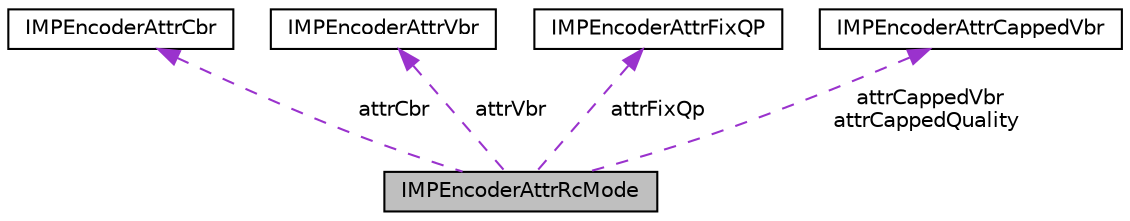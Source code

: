 digraph "IMPEncoderAttrRcMode"
{
 // LATEX_PDF_SIZE
  edge [fontname="Helvetica",fontsize="10",labelfontname="Helvetica",labelfontsize="10"];
  node [fontname="Helvetica",fontsize="10",shape=record];
  Node1 [label="IMPEncoderAttrRcMode",height=0.2,width=0.4,color="black", fillcolor="grey75", style="filled", fontcolor="black",tooltip=" "];
  Node2 -> Node1 [dir="back",color="darkorchid3",fontsize="10",style="dashed",label=" attrCbr" ,fontname="Helvetica"];
  Node2 [label="IMPEncoderAttrCbr",height=0.2,width=0.4,color="black", fillcolor="white", style="filled",URL="$struct_i_m_p_encoder_attr_cbr.html",tooltip=" "];
  Node3 -> Node1 [dir="back",color="darkorchid3",fontsize="10",style="dashed",label=" attrVbr" ,fontname="Helvetica"];
  Node3 [label="IMPEncoderAttrVbr",height=0.2,width=0.4,color="black", fillcolor="white", style="filled",URL="$struct_i_m_p_encoder_attr_vbr.html",tooltip=" "];
  Node4 -> Node1 [dir="back",color="darkorchid3",fontsize="10",style="dashed",label=" attrFixQp" ,fontname="Helvetica"];
  Node4 [label="IMPEncoderAttrFixQP",height=0.2,width=0.4,color="black", fillcolor="white", style="filled",URL="$struct_i_m_p_encoder_attr_fix_q_p.html",tooltip=" "];
  Node5 -> Node1 [dir="back",color="darkorchid3",fontsize="10",style="dashed",label=" attrCappedVbr\nattrCappedQuality" ,fontname="Helvetica"];
  Node5 [label="IMPEncoderAttrCappedVbr",height=0.2,width=0.4,color="black", fillcolor="white", style="filled",URL="$struct_i_m_p_encoder_attr_capped_vbr.html",tooltip=" "];
}
